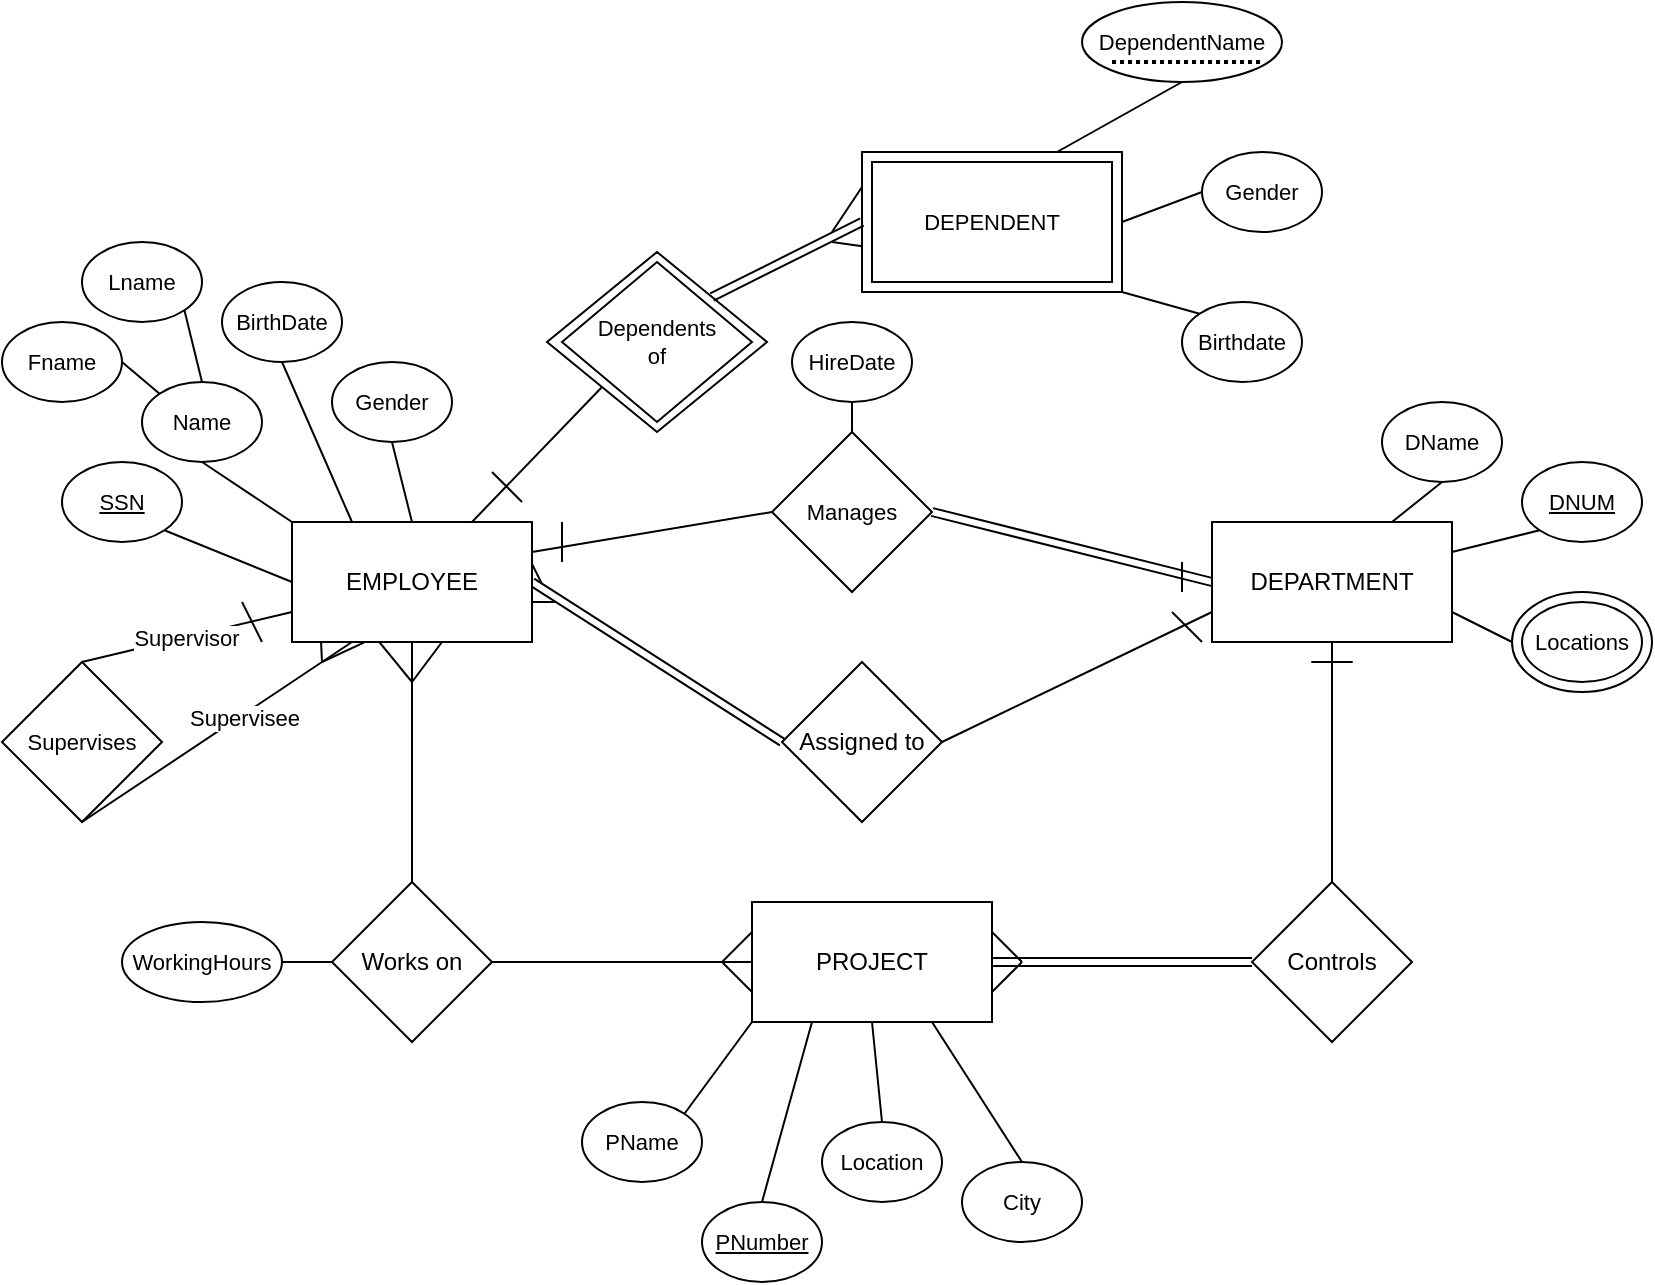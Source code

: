 <mxfile version="28.0.7">
  <diagram name="Page-1" id="bUKdsYE-CdO-YBtYGd-p">
    <mxGraphModel dx="1751" dy="613" grid="1" gridSize="10" guides="1" tooltips="1" connect="1" arrows="1" fold="1" page="1" pageScale="1" pageWidth="850" pageHeight="1100" math="0" shadow="0">
      <root>
        <mxCell id="0" />
        <mxCell id="1" parent="0" />
        <mxCell id="_NFo95rGTSeq1_9xuGJo-6" value="" style="edgeStyle=orthogonalEdgeStyle;rounded=0;orthogonalLoop=1;jettySize=auto;html=1;exitX=0.5;exitY=1;exitDx=0;exitDy=0;entryX=0.5;entryY=0;entryDx=0;entryDy=0;endArrow=none;endFill=0;" edge="1" parent="1" source="_NFo95rGTSeq1_9xuGJo-1" target="_NFo95rGTSeq1_9xuGJo-5">
          <mxGeometry x="0.833" y="-5" relative="1" as="geometry">
            <mxPoint as="offset" />
          </mxGeometry>
        </mxCell>
        <mxCell id="_NFo95rGTSeq1_9xuGJo-22" style="edgeStyle=none;shape=connector;rounded=0;orthogonalLoop=1;jettySize=auto;html=1;exitX=0;exitY=0.5;exitDx=0;exitDy=0;entryX=1;entryY=1;entryDx=0;entryDy=0;strokeColor=default;align=center;verticalAlign=middle;fontFamily=Helvetica;fontSize=11;fontColor=default;labelBackgroundColor=default;endArrow=none;endFill=0;" edge="1" parent="1" source="_NFo95rGTSeq1_9xuGJo-1" target="_NFo95rGTSeq1_9xuGJo-13">
          <mxGeometry relative="1" as="geometry" />
        </mxCell>
        <mxCell id="_NFo95rGTSeq1_9xuGJo-23" style="edgeStyle=none;shape=connector;rounded=0;orthogonalLoop=1;jettySize=auto;html=1;exitX=0;exitY=0;exitDx=0;exitDy=0;entryX=0.5;entryY=1;entryDx=0;entryDy=0;strokeColor=default;align=center;verticalAlign=middle;fontFamily=Helvetica;fontSize=11;fontColor=default;labelBackgroundColor=default;endArrow=none;endFill=0;" edge="1" parent="1" source="_NFo95rGTSeq1_9xuGJo-1" target="_NFo95rGTSeq1_9xuGJo-14">
          <mxGeometry relative="1" as="geometry" />
        </mxCell>
        <mxCell id="_NFo95rGTSeq1_9xuGJo-25" style="edgeStyle=none;shape=connector;rounded=0;orthogonalLoop=1;jettySize=auto;html=1;exitX=0.25;exitY=0;exitDx=0;exitDy=0;entryX=0.5;entryY=1;entryDx=0;entryDy=0;strokeColor=default;align=center;verticalAlign=middle;fontFamily=Helvetica;fontSize=11;fontColor=default;labelBackgroundColor=default;endArrow=none;endFill=0;" edge="1" parent="1" source="_NFo95rGTSeq1_9xuGJo-1" target="_NFo95rGTSeq1_9xuGJo-16">
          <mxGeometry relative="1" as="geometry" />
        </mxCell>
        <mxCell id="_NFo95rGTSeq1_9xuGJo-26" style="edgeStyle=none;shape=connector;rounded=0;orthogonalLoop=1;jettySize=auto;html=1;exitX=0.5;exitY=0;exitDx=0;exitDy=0;entryX=0.5;entryY=1;entryDx=0;entryDy=0;strokeColor=default;align=center;verticalAlign=middle;fontFamily=Helvetica;fontSize=11;fontColor=default;labelBackgroundColor=default;endArrow=none;endFill=0;" edge="1" parent="1" source="_NFo95rGTSeq1_9xuGJo-1" target="_NFo95rGTSeq1_9xuGJo-24">
          <mxGeometry relative="1" as="geometry" />
        </mxCell>
        <mxCell id="_NFo95rGTSeq1_9xuGJo-28" value="&lt;meta charset=&quot;utf-8&quot;&gt;&lt;span style=&quot;color: rgb(0, 0, 0); font-family: Helvetica; font-size: 11px; font-style: normal; font-variant-ligatures: normal; font-variant-caps: normal; font-weight: 400; letter-spacing: normal; orphans: 2; text-align: center; text-indent: 0px; text-transform: none; widows: 2; word-spacing: 0px; -webkit-text-stroke-width: 0px; white-space: nowrap; background-color: rgb(255, 255, 255); text-decoration-thickness: initial; text-decoration-style: initial; text-decoration-color: initial; display: inline !important; float: none;&quot;&gt;Supervisor&lt;/span&gt;" style="edgeStyle=none;shape=connector;rounded=0;orthogonalLoop=1;jettySize=auto;html=1;exitX=0;exitY=0.75;exitDx=0;exitDy=0;entryX=0.5;entryY=0;entryDx=0;entryDy=0;strokeColor=default;align=center;verticalAlign=middle;fontFamily=Helvetica;fontSize=11;fontColor=default;labelBackgroundColor=default;endArrow=none;endFill=0;" edge="1" parent="1" source="_NFo95rGTSeq1_9xuGJo-1" target="_NFo95rGTSeq1_9xuGJo-27">
          <mxGeometry relative="1" as="geometry" />
        </mxCell>
        <mxCell id="_NFo95rGTSeq1_9xuGJo-33" style="edgeStyle=none;shape=connector;rounded=0;orthogonalLoop=1;jettySize=auto;html=1;exitX=0.75;exitY=0;exitDx=0;exitDy=0;strokeColor=default;align=center;verticalAlign=middle;fontFamily=Helvetica;fontSize=11;fontColor=default;labelBackgroundColor=default;endArrow=none;endFill=0;entryX=0;entryY=1;entryDx=0;entryDy=0;" edge="1" parent="1" source="_NFo95rGTSeq1_9xuGJo-1" target="_NFo95rGTSeq1_9xuGJo-35">
          <mxGeometry relative="1" as="geometry">
            <mxPoint x="280" y="240" as="targetPoint" />
          </mxGeometry>
        </mxCell>
        <mxCell id="_NFo95rGTSeq1_9xuGJo-88" style="edgeStyle=none;shape=link;rounded=0;orthogonalLoop=1;jettySize=auto;html=1;exitX=1;exitY=0.5;exitDx=0;exitDy=0;entryX=0;entryY=0.5;entryDx=0;entryDy=0;strokeColor=default;align=center;verticalAlign=middle;fontFamily=Helvetica;fontSize=11;fontColor=default;labelBackgroundColor=default;endArrow=none;endFill=0;" edge="1" parent="1" source="_NFo95rGTSeq1_9xuGJo-1" target="_NFo95rGTSeq1_9xuGJo-4">
          <mxGeometry relative="1" as="geometry" />
        </mxCell>
        <mxCell id="_NFo95rGTSeq1_9xuGJo-95" style="edgeStyle=none;shape=connector;rounded=0;orthogonalLoop=1;jettySize=auto;html=1;exitX=1;exitY=0.25;exitDx=0;exitDy=0;entryX=0;entryY=0.5;entryDx=0;entryDy=0;strokeColor=default;align=center;verticalAlign=middle;fontFamily=Helvetica;fontSize=11;fontColor=default;labelBackgroundColor=default;endArrow=none;endFill=0;" edge="1" parent="1" source="_NFo95rGTSeq1_9xuGJo-1" target="_NFo95rGTSeq1_9xuGJo-89">
          <mxGeometry relative="1" as="geometry" />
        </mxCell>
        <mxCell id="_NFo95rGTSeq1_9xuGJo-1" value="EMPLOYEE" style="rounded=0;whiteSpace=wrap;html=1;" vertex="1" parent="1">
          <mxGeometry x="135" y="290" width="120" height="60" as="geometry" />
        </mxCell>
        <mxCell id="_NFo95rGTSeq1_9xuGJo-43" style="edgeStyle=none;shape=connector;rounded=0;orthogonalLoop=1;jettySize=auto;html=1;exitX=1;exitY=0.75;exitDx=0;exitDy=0;strokeColor=default;align=center;verticalAlign=middle;fontFamily=Helvetica;fontSize=11;fontColor=default;labelBackgroundColor=default;endArrow=none;endFill=0;entryX=0;entryY=0.5;entryDx=0;entryDy=0;" edge="1" parent="1" source="_NFo95rGTSeq1_9xuGJo-2" target="_NFo95rGTSeq1_9xuGJo-46">
          <mxGeometry relative="1" as="geometry">
            <mxPoint x="740" y="380" as="targetPoint" />
          </mxGeometry>
        </mxCell>
        <mxCell id="_NFo95rGTSeq1_9xuGJo-44" style="edgeStyle=none;shape=connector;rounded=0;orthogonalLoop=1;jettySize=auto;html=1;exitX=1;exitY=0.25;exitDx=0;exitDy=0;entryX=0;entryY=1;entryDx=0;entryDy=0;strokeColor=default;align=center;verticalAlign=middle;fontFamily=Helvetica;fontSize=11;fontColor=default;labelBackgroundColor=default;endArrow=none;endFill=0;" edge="1" parent="1" source="_NFo95rGTSeq1_9xuGJo-2" target="_NFo95rGTSeq1_9xuGJo-41">
          <mxGeometry relative="1" as="geometry" />
        </mxCell>
        <mxCell id="_NFo95rGTSeq1_9xuGJo-45" style="edgeStyle=none;shape=connector;rounded=0;orthogonalLoop=1;jettySize=auto;html=1;exitX=0.75;exitY=0;exitDx=0;exitDy=0;entryX=0.5;entryY=1;entryDx=0;entryDy=0;strokeColor=default;align=center;verticalAlign=middle;fontFamily=Helvetica;fontSize=11;fontColor=default;labelBackgroundColor=default;endArrow=none;endFill=0;" edge="1" parent="1" source="_NFo95rGTSeq1_9xuGJo-2" target="_NFo95rGTSeq1_9xuGJo-40">
          <mxGeometry relative="1" as="geometry" />
        </mxCell>
        <mxCell id="_NFo95rGTSeq1_9xuGJo-2" value="DEPARTMENT" style="rounded=0;whiteSpace=wrap;html=1;" vertex="1" parent="1">
          <mxGeometry x="595" y="290" width="120" height="60" as="geometry" />
        </mxCell>
        <mxCell id="_NFo95rGTSeq1_9xuGJo-11" value="" style="edgeStyle=orthogonalEdgeStyle;shape=link;rounded=0;orthogonalLoop=1;jettySize=auto;html=1;exitX=1;exitY=0.5;exitDx=0;exitDy=0;entryX=0;entryY=0.5;entryDx=0;entryDy=0;strokeColor=default;align=center;verticalAlign=middle;fontFamily=Helvetica;fontSize=11;fontColor=default;labelBackgroundColor=default;endArrow=none;endFill=0;" edge="1" parent="1" source="_NFo95rGTSeq1_9xuGJo-3" target="_NFo95rGTSeq1_9xuGJo-10">
          <mxGeometry x="0.923" y="10" relative="1" as="geometry">
            <mxPoint as="offset" />
          </mxGeometry>
        </mxCell>
        <mxCell id="_NFo95rGTSeq1_9xuGJo-54" style="edgeStyle=none;shape=connector;rounded=0;orthogonalLoop=1;jettySize=auto;html=1;exitX=0;exitY=1;exitDx=0;exitDy=0;entryX=1;entryY=0;entryDx=0;entryDy=0;strokeColor=default;align=center;verticalAlign=middle;fontFamily=Helvetica;fontSize=11;fontColor=default;labelBackgroundColor=default;endArrow=none;endFill=0;" edge="1" parent="1" source="_NFo95rGTSeq1_9xuGJo-3" target="_NFo95rGTSeq1_9xuGJo-49">
          <mxGeometry relative="1" as="geometry" />
        </mxCell>
        <mxCell id="_NFo95rGTSeq1_9xuGJo-55" style="edgeStyle=none;shape=connector;rounded=0;orthogonalLoop=1;jettySize=auto;html=1;exitX=0.25;exitY=1;exitDx=0;exitDy=0;entryX=0.5;entryY=0;entryDx=0;entryDy=0;strokeColor=default;align=center;verticalAlign=middle;fontFamily=Helvetica;fontSize=11;fontColor=default;labelBackgroundColor=default;endArrow=none;endFill=0;" edge="1" parent="1" source="_NFo95rGTSeq1_9xuGJo-3" target="_NFo95rGTSeq1_9xuGJo-50">
          <mxGeometry relative="1" as="geometry" />
        </mxCell>
        <mxCell id="_NFo95rGTSeq1_9xuGJo-57" style="edgeStyle=none;shape=connector;rounded=0;orthogonalLoop=1;jettySize=auto;html=1;exitX=0.5;exitY=1;exitDx=0;exitDy=0;entryX=0.5;entryY=0;entryDx=0;entryDy=0;strokeColor=default;align=center;verticalAlign=middle;fontFamily=Helvetica;fontSize=11;fontColor=default;labelBackgroundColor=default;endArrow=none;endFill=0;" edge="1" parent="1" source="_NFo95rGTSeq1_9xuGJo-3" target="_NFo95rGTSeq1_9xuGJo-52">
          <mxGeometry relative="1" as="geometry" />
        </mxCell>
        <mxCell id="_NFo95rGTSeq1_9xuGJo-58" style="edgeStyle=none;shape=connector;rounded=0;orthogonalLoop=1;jettySize=auto;html=1;exitX=0.75;exitY=1;exitDx=0;exitDy=0;entryX=0.5;entryY=0;entryDx=0;entryDy=0;strokeColor=default;align=center;verticalAlign=middle;fontFamily=Helvetica;fontSize=11;fontColor=default;labelBackgroundColor=default;endArrow=none;endFill=0;" edge="1" parent="1" source="_NFo95rGTSeq1_9xuGJo-3" target="_NFo95rGTSeq1_9xuGJo-51">
          <mxGeometry relative="1" as="geometry" />
        </mxCell>
        <mxCell id="_NFo95rGTSeq1_9xuGJo-3" value="PROJECT" style="rounded=0;whiteSpace=wrap;html=1;" vertex="1" parent="1">
          <mxGeometry x="365" y="480" width="120" height="60" as="geometry" />
        </mxCell>
        <mxCell id="_NFo95rGTSeq1_9xuGJo-87" style="edgeStyle=none;shape=connector;rounded=0;orthogonalLoop=1;jettySize=auto;html=1;exitX=1;exitY=0.5;exitDx=0;exitDy=0;strokeColor=default;align=center;verticalAlign=middle;fontFamily=Helvetica;fontSize=11;fontColor=default;labelBackgroundColor=default;endArrow=none;endFill=0;entryX=0;entryY=0.75;entryDx=0;entryDy=0;" edge="1" parent="1" source="_NFo95rGTSeq1_9xuGJo-4" target="_NFo95rGTSeq1_9xuGJo-2">
          <mxGeometry relative="1" as="geometry">
            <mxPoint x="595" y="320" as="targetPoint" />
          </mxGeometry>
        </mxCell>
        <mxCell id="_NFo95rGTSeq1_9xuGJo-4" value="Assigned to" style="rhombus;whiteSpace=wrap;html=1;" vertex="1" parent="1">
          <mxGeometry x="380" y="360" width="80" height="80" as="geometry" />
        </mxCell>
        <mxCell id="_NFo95rGTSeq1_9xuGJo-7" value="" style="edgeStyle=orthogonalEdgeStyle;rounded=0;orthogonalLoop=1;jettySize=auto;html=1;exitX=1;exitY=0.5;exitDx=0;exitDy=0;entryX=0;entryY=0.5;entryDx=0;entryDy=0;endArrow=none;endFill=0;" edge="1" parent="1" source="_NFo95rGTSeq1_9xuGJo-5" target="_NFo95rGTSeq1_9xuGJo-3">
          <mxGeometry x="-0.92" y="10" relative="1" as="geometry">
            <mxPoint as="offset" />
          </mxGeometry>
        </mxCell>
        <mxCell id="_NFo95rGTSeq1_9xuGJo-60" style="edgeStyle=none;shape=connector;rounded=0;orthogonalLoop=1;jettySize=auto;html=1;exitX=0;exitY=0.5;exitDx=0;exitDy=0;entryX=1;entryY=0.5;entryDx=0;entryDy=0;strokeColor=default;align=center;verticalAlign=middle;fontFamily=Helvetica;fontSize=11;fontColor=default;labelBackgroundColor=default;endArrow=none;endFill=0;" edge="1" parent="1" source="_NFo95rGTSeq1_9xuGJo-5" target="_NFo95rGTSeq1_9xuGJo-59">
          <mxGeometry relative="1" as="geometry" />
        </mxCell>
        <mxCell id="_NFo95rGTSeq1_9xuGJo-5" value="Works on" style="rhombus;whiteSpace=wrap;html=1;" vertex="1" parent="1">
          <mxGeometry x="155" y="470" width="80" height="80" as="geometry" />
        </mxCell>
        <mxCell id="_NFo95rGTSeq1_9xuGJo-12" value="" style="edgeStyle=orthogonalEdgeStyle;shape=connector;rounded=0;orthogonalLoop=1;jettySize=auto;html=1;exitX=0.5;exitY=0;exitDx=0;exitDy=0;entryX=0.5;entryY=1;entryDx=0;entryDy=0;strokeColor=default;align=center;verticalAlign=middle;fontFamily=Helvetica;fontSize=11;fontColor=default;labelBackgroundColor=default;endArrow=none;endFill=0;" edge="1" parent="1" source="_NFo95rGTSeq1_9xuGJo-10" target="_NFo95rGTSeq1_9xuGJo-2">
          <mxGeometry x="-0.827" y="5" relative="1" as="geometry">
            <mxPoint as="offset" />
          </mxGeometry>
        </mxCell>
        <mxCell id="_NFo95rGTSeq1_9xuGJo-10" value="Controls" style="rhombus;whiteSpace=wrap;html=1;" vertex="1" parent="1">
          <mxGeometry x="615" y="470" width="80" height="80" as="geometry" />
        </mxCell>
        <mxCell id="_NFo95rGTSeq1_9xuGJo-13" value="&lt;u&gt;SSN&lt;/u&gt;" style="ellipse;whiteSpace=wrap;html=1;fontFamily=Helvetica;fontSize=11;fontColor=default;labelBackgroundColor=default;" vertex="1" parent="1">
          <mxGeometry x="20" y="260" width="60" height="40" as="geometry" />
        </mxCell>
        <mxCell id="_NFo95rGTSeq1_9xuGJo-19" style="shape=connector;rounded=0;orthogonalLoop=1;jettySize=auto;html=1;exitX=0.5;exitY=0;exitDx=0;exitDy=0;entryX=1;entryY=1;entryDx=0;entryDy=0;strokeColor=default;align=center;verticalAlign=middle;fontFamily=Helvetica;fontSize=11;fontColor=default;labelBackgroundColor=default;endArrow=none;endFill=0;" edge="1" parent="1" source="_NFo95rGTSeq1_9xuGJo-14" target="_NFo95rGTSeq1_9xuGJo-17">
          <mxGeometry relative="1" as="geometry" />
        </mxCell>
        <mxCell id="_NFo95rGTSeq1_9xuGJo-21" style="edgeStyle=none;shape=connector;rounded=0;orthogonalLoop=1;jettySize=auto;html=1;exitX=0;exitY=0;exitDx=0;exitDy=0;entryX=1;entryY=0.5;entryDx=0;entryDy=0;strokeColor=default;align=center;verticalAlign=middle;fontFamily=Helvetica;fontSize=11;fontColor=default;labelBackgroundColor=default;endArrow=none;endFill=0;" edge="1" parent="1" source="_NFo95rGTSeq1_9xuGJo-14" target="_NFo95rGTSeq1_9xuGJo-18">
          <mxGeometry relative="1" as="geometry" />
        </mxCell>
        <mxCell id="_NFo95rGTSeq1_9xuGJo-14" value="Name" style="ellipse;whiteSpace=wrap;html=1;fontFamily=Helvetica;fontSize=11;fontColor=default;labelBackgroundColor=default;" vertex="1" parent="1">
          <mxGeometry x="60" y="220" width="60" height="40" as="geometry" />
        </mxCell>
        <mxCell id="_NFo95rGTSeq1_9xuGJo-16" value="BirthDate" style="ellipse;whiteSpace=wrap;html=1;fontFamily=Helvetica;fontSize=11;fontColor=default;labelBackgroundColor=default;" vertex="1" parent="1">
          <mxGeometry x="100" y="170" width="60" height="40" as="geometry" />
        </mxCell>
        <mxCell id="_NFo95rGTSeq1_9xuGJo-17" value="Lname" style="ellipse;whiteSpace=wrap;html=1;fontFamily=Helvetica;fontSize=11;fontColor=default;labelBackgroundColor=default;" vertex="1" parent="1">
          <mxGeometry x="30" y="150" width="60" height="40" as="geometry" />
        </mxCell>
        <mxCell id="_NFo95rGTSeq1_9xuGJo-18" value="Fname" style="ellipse;whiteSpace=wrap;html=1;fontFamily=Helvetica;fontSize=11;fontColor=default;labelBackgroundColor=default;" vertex="1" parent="1">
          <mxGeometry x="-10" y="190" width="60" height="40" as="geometry" />
        </mxCell>
        <mxCell id="_NFo95rGTSeq1_9xuGJo-24" value="Gender" style="ellipse;whiteSpace=wrap;html=1;fontFamily=Helvetica;fontSize=11;fontColor=default;labelBackgroundColor=default;" vertex="1" parent="1">
          <mxGeometry x="155" y="210" width="60" height="40" as="geometry" />
        </mxCell>
        <mxCell id="_NFo95rGTSeq1_9xuGJo-29" value="Supervisee" style="edgeStyle=none;shape=connector;rounded=0;orthogonalLoop=1;jettySize=auto;html=1;exitX=0.5;exitY=1;exitDx=0;exitDy=0;entryX=0.25;entryY=1;entryDx=0;entryDy=0;strokeColor=default;align=center;verticalAlign=middle;fontFamily=Helvetica;fontSize=11;fontColor=default;labelBackgroundColor=default;endArrow=none;endFill=0;" edge="1" parent="1" source="_NFo95rGTSeq1_9xuGJo-27" target="_NFo95rGTSeq1_9xuGJo-1">
          <mxGeometry x="0.176" y="-1" relative="1" as="geometry">
            <mxPoint x="1" as="offset" />
          </mxGeometry>
        </mxCell>
        <mxCell id="_NFo95rGTSeq1_9xuGJo-27" value="Supervises" style="rhombus;whiteSpace=wrap;html=1;fontFamily=Helvetica;fontSize=11;fontColor=default;labelBackgroundColor=default;" vertex="1" parent="1">
          <mxGeometry x="-10" y="360" width="80" height="80" as="geometry" />
        </mxCell>
        <mxCell id="_NFo95rGTSeq1_9xuGJo-31" value="DEPENDENT" style="rounded=0;whiteSpace=wrap;html=1;fontFamily=Helvetica;fontSize=11;fontColor=default;labelBackgroundColor=default;strokeColor=default;shadow=0;glass=0;" vertex="1" parent="1">
          <mxGeometry x="425" y="110" width="120" height="60" as="geometry" />
        </mxCell>
        <mxCell id="_NFo95rGTSeq1_9xuGJo-34" style="edgeStyle=none;shape=link;rounded=0;orthogonalLoop=1;jettySize=auto;html=1;strokeColor=default;align=center;verticalAlign=middle;fontFamily=Helvetica;fontSize=11;fontColor=default;labelBackgroundColor=default;endArrow=none;endFill=0;exitX=1;exitY=0;exitDx=0;exitDy=0;entryX=0;entryY=0.5;entryDx=0;entryDy=0;" edge="1" parent="1" source="_NFo95rGTSeq1_9xuGJo-35" target="_NFo95rGTSeq1_9xuGJo-37">
          <mxGeometry relative="1" as="geometry">
            <mxPoint x="350" y="180" as="sourcePoint" />
            <mxPoint x="380" y="130" as="targetPoint" />
          </mxGeometry>
        </mxCell>
        <mxCell id="_NFo95rGTSeq1_9xuGJo-32" value="Dependents&lt;div&gt;of&lt;/div&gt;" style="rhombus;whiteSpace=wrap;html=1;fontFamily=Helvetica;fontSize=11;fontColor=default;labelBackgroundColor=default;" vertex="1" parent="1">
          <mxGeometry x="270" y="160" width="95" height="80" as="geometry" />
        </mxCell>
        <mxCell id="_NFo95rGTSeq1_9xuGJo-35" value="" style="rhombus;whiteSpace=wrap;html=1;fontFamily=Helvetica;fontSize=11;fontColor=default;labelBackgroundColor=default;fillColor=none;" vertex="1" parent="1">
          <mxGeometry x="262.5" y="155" width="110" height="90" as="geometry" />
        </mxCell>
        <mxCell id="_NFo95rGTSeq1_9xuGJo-65" style="edgeStyle=none;shape=connector;rounded=0;orthogonalLoop=1;jettySize=auto;html=1;exitX=0.75;exitY=0;exitDx=0;exitDy=0;entryX=0.5;entryY=1;entryDx=0;entryDy=0;strokeColor=default;align=center;verticalAlign=middle;fontFamily=Helvetica;fontSize=11;fontColor=default;labelBackgroundColor=default;endArrow=none;endFill=0;" edge="1" parent="1" source="_NFo95rGTSeq1_9xuGJo-37" target="_NFo95rGTSeq1_9xuGJo-61">
          <mxGeometry relative="1" as="geometry" />
        </mxCell>
        <mxCell id="_NFo95rGTSeq1_9xuGJo-66" style="edgeStyle=none;shape=connector;rounded=0;orthogonalLoop=1;jettySize=auto;html=1;exitX=1;exitY=0.5;exitDx=0;exitDy=0;entryX=0;entryY=0.5;entryDx=0;entryDy=0;strokeColor=default;align=center;verticalAlign=middle;fontFamily=Helvetica;fontSize=11;fontColor=default;labelBackgroundColor=default;endArrow=none;endFill=0;" edge="1" parent="1" source="_NFo95rGTSeq1_9xuGJo-37" target="_NFo95rGTSeq1_9xuGJo-63">
          <mxGeometry relative="1" as="geometry" />
        </mxCell>
        <mxCell id="_NFo95rGTSeq1_9xuGJo-67" style="edgeStyle=none;shape=connector;rounded=0;orthogonalLoop=1;jettySize=auto;html=1;exitX=1;exitY=1;exitDx=0;exitDy=0;entryX=0;entryY=0;entryDx=0;entryDy=0;strokeColor=default;align=center;verticalAlign=middle;fontFamily=Helvetica;fontSize=11;fontColor=default;labelBackgroundColor=default;endArrow=none;endFill=0;" edge="1" parent="1" source="_NFo95rGTSeq1_9xuGJo-37" target="_NFo95rGTSeq1_9xuGJo-62">
          <mxGeometry relative="1" as="geometry" />
        </mxCell>
        <mxCell id="_NFo95rGTSeq1_9xuGJo-37" value="" style="rounded=0;whiteSpace=wrap;html=1;fontFamily=Helvetica;fontSize=11;fontColor=default;labelBackgroundColor=default;fillColor=none;" vertex="1" parent="1">
          <mxGeometry x="420" y="105" width="130" height="70" as="geometry" />
        </mxCell>
        <mxCell id="_NFo95rGTSeq1_9xuGJo-40" value="DName" style="ellipse;whiteSpace=wrap;html=1;fontFamily=Helvetica;fontSize=11;fontColor=default;labelBackgroundColor=default;" vertex="1" parent="1">
          <mxGeometry x="680" y="230" width="60" height="40" as="geometry" />
        </mxCell>
        <mxCell id="_NFo95rGTSeq1_9xuGJo-41" value="&lt;u&gt;DNUM&lt;/u&gt;" style="ellipse;whiteSpace=wrap;html=1;fontFamily=Helvetica;fontSize=11;fontColor=default;labelBackgroundColor=default;" vertex="1" parent="1">
          <mxGeometry x="750" y="260" width="60" height="40" as="geometry" />
        </mxCell>
        <mxCell id="_NFo95rGTSeq1_9xuGJo-42" value="Locations" style="ellipse;whiteSpace=wrap;html=1;fontFamily=Helvetica;fontSize=11;fontColor=default;labelBackgroundColor=default;" vertex="1" parent="1">
          <mxGeometry x="750" y="330" width="60" height="40" as="geometry" />
        </mxCell>
        <mxCell id="_NFo95rGTSeq1_9xuGJo-46" value="" style="ellipse;whiteSpace=wrap;html=1;fontFamily=Helvetica;fontSize=11;fontColor=default;labelBackgroundColor=default;fillColor=none;" vertex="1" parent="1">
          <mxGeometry x="745" y="325" width="70" height="50" as="geometry" />
        </mxCell>
        <mxCell id="_NFo95rGTSeq1_9xuGJo-47" value="HireDate" style="ellipse;whiteSpace=wrap;html=1;fontFamily=Helvetica;fontSize=11;fontColor=default;labelBackgroundColor=default;" vertex="1" parent="1">
          <mxGeometry x="385" y="190" width="60" height="40" as="geometry" />
        </mxCell>
        <mxCell id="_NFo95rGTSeq1_9xuGJo-49" value="PName" style="ellipse;whiteSpace=wrap;html=1;fontFamily=Helvetica;fontSize=11;fontColor=default;labelBackgroundColor=default;" vertex="1" parent="1">
          <mxGeometry x="280" y="580" width="60" height="40" as="geometry" />
        </mxCell>
        <mxCell id="_NFo95rGTSeq1_9xuGJo-50" value="&lt;u&gt;PNumber&lt;/u&gt;" style="ellipse;whiteSpace=wrap;html=1;fontFamily=Helvetica;fontSize=11;fontColor=default;labelBackgroundColor=default;" vertex="1" parent="1">
          <mxGeometry x="340" y="630" width="60" height="40" as="geometry" />
        </mxCell>
        <mxCell id="_NFo95rGTSeq1_9xuGJo-51" value="City" style="ellipse;whiteSpace=wrap;html=1;fontFamily=Helvetica;fontSize=11;fontColor=default;labelBackgroundColor=default;" vertex="1" parent="1">
          <mxGeometry x="470" y="610" width="60" height="40" as="geometry" />
        </mxCell>
        <mxCell id="_NFo95rGTSeq1_9xuGJo-52" value="Location" style="ellipse;whiteSpace=wrap;html=1;fontFamily=Helvetica;fontSize=11;fontColor=default;labelBackgroundColor=default;" vertex="1" parent="1">
          <mxGeometry x="400" y="590" width="60" height="40" as="geometry" />
        </mxCell>
        <mxCell id="_NFo95rGTSeq1_9xuGJo-59" value="WorkingHours" style="ellipse;whiteSpace=wrap;html=1;fontFamily=Helvetica;fontSize=11;fontColor=default;labelBackgroundColor=default;" vertex="1" parent="1">
          <mxGeometry x="50" y="490" width="80" height="40" as="geometry" />
        </mxCell>
        <mxCell id="_NFo95rGTSeq1_9xuGJo-61" value="DependentName" style="ellipse;whiteSpace=wrap;html=1;fontFamily=Helvetica;fontSize=11;fontColor=default;labelBackgroundColor=default;" vertex="1" parent="1">
          <mxGeometry x="530" y="30" width="100" height="40" as="geometry" />
        </mxCell>
        <mxCell id="_NFo95rGTSeq1_9xuGJo-62" value="Birthdate" style="ellipse;whiteSpace=wrap;html=1;fontFamily=Helvetica;fontSize=11;fontColor=default;labelBackgroundColor=default;" vertex="1" parent="1">
          <mxGeometry x="580" y="180" width="60" height="40" as="geometry" />
        </mxCell>
        <mxCell id="_NFo95rGTSeq1_9xuGJo-63" value="Gender" style="ellipse;whiteSpace=wrap;html=1;fontFamily=Helvetica;fontSize=11;fontColor=default;labelBackgroundColor=default;" vertex="1" parent="1">
          <mxGeometry x="590" y="105" width="60" height="40" as="geometry" />
        </mxCell>
        <mxCell id="_NFo95rGTSeq1_9xuGJo-68" value="" style="endArrow=none;dashed=1;html=1;dashPattern=1 1;strokeWidth=2;rounded=0;strokeColor=default;align=center;verticalAlign=middle;fontFamily=Helvetica;fontSize=11;fontColor=default;labelBackgroundColor=default;endSize=6;startSize=18;movable=1;resizable=1;rotatable=1;deletable=1;editable=1;locked=0;connectable=1;" edge="1" parent="1">
          <mxGeometry width="50" height="50" relative="1" as="geometry">
            <mxPoint x="545" y="60" as="sourcePoint" />
            <mxPoint x="620" y="60" as="targetPoint" />
          </mxGeometry>
        </mxCell>
        <mxCell id="_NFo95rGTSeq1_9xuGJo-69" value="" style="endArrow=none;html=1;rounded=0;strokeColor=default;align=center;verticalAlign=middle;fontFamily=Helvetica;fontSize=11;fontColor=default;labelBackgroundColor=default;" edge="1" parent="1">
          <mxGeometry width="50" height="50" relative="1" as="geometry">
            <mxPoint x="267" y="330" as="sourcePoint" />
            <mxPoint x="255" y="330" as="targetPoint" />
          </mxGeometry>
        </mxCell>
        <mxCell id="_NFo95rGTSeq1_9xuGJo-72" value="" style="endArrow=none;html=1;rounded=0;strokeColor=default;align=center;verticalAlign=middle;fontFamily=Helvetica;fontSize=11;fontColor=default;labelBackgroundColor=default;" edge="1" parent="1">
          <mxGeometry width="50" height="50" relative="1" as="geometry">
            <mxPoint x="665.37" y="360" as="sourcePoint" />
            <mxPoint x="644.63" y="360" as="targetPoint" />
          </mxGeometry>
        </mxCell>
        <mxCell id="_NFo95rGTSeq1_9xuGJo-73" value="" style="endArrow=none;html=1;rounded=0;strokeColor=default;align=center;verticalAlign=middle;fontFamily=Helvetica;fontSize=11;fontColor=default;labelBackgroundColor=default;exitX=1;exitY=0.25;exitDx=0;exitDy=0;" edge="1" parent="1" source="_NFo95rGTSeq1_9xuGJo-3">
          <mxGeometry width="50" height="50" relative="1" as="geometry">
            <mxPoint x="492.5" y="490" as="sourcePoint" />
            <mxPoint x="500" y="510" as="targetPoint" />
          </mxGeometry>
        </mxCell>
        <mxCell id="_NFo95rGTSeq1_9xuGJo-74" value="" style="endArrow=none;html=1;rounded=0;strokeColor=default;align=center;verticalAlign=middle;fontFamily=Helvetica;fontSize=11;fontColor=default;labelBackgroundColor=default;exitX=1;exitY=0.75;exitDx=0;exitDy=0;" edge="1" parent="1" source="_NFo95rGTSeq1_9xuGJo-3">
          <mxGeometry width="50" height="50" relative="1" as="geometry">
            <mxPoint x="510" y="450" as="sourcePoint" />
            <mxPoint x="500" y="510" as="targetPoint" />
          </mxGeometry>
        </mxCell>
        <mxCell id="_NFo95rGTSeq1_9xuGJo-75" value="" style="endArrow=none;html=1;rounded=0;strokeColor=default;align=center;verticalAlign=middle;fontFamily=Helvetica;fontSize=11;fontColor=default;labelBackgroundColor=default;exitX=0.365;exitY=1.003;exitDx=0;exitDy=0;exitPerimeter=0;" edge="1" parent="1" source="_NFo95rGTSeq1_9xuGJo-1">
          <mxGeometry width="50" height="50" relative="1" as="geometry">
            <mxPoint x="180" y="380" as="sourcePoint" />
            <mxPoint x="195" y="370" as="targetPoint" />
          </mxGeometry>
        </mxCell>
        <mxCell id="_NFo95rGTSeq1_9xuGJo-76" value="" style="endArrow=none;html=1;rounded=0;strokeColor=default;align=center;verticalAlign=middle;fontFamily=Helvetica;fontSize=11;fontColor=default;labelBackgroundColor=default;" edge="1" parent="1">
          <mxGeometry width="50" height="50" relative="1" as="geometry">
            <mxPoint x="195" y="370" as="sourcePoint" />
            <mxPoint x="210" y="350" as="targetPoint" />
          </mxGeometry>
        </mxCell>
        <mxCell id="_NFo95rGTSeq1_9xuGJo-77" value="" style="endArrow=none;html=1;rounded=0;strokeColor=default;align=center;verticalAlign=middle;fontFamily=Helvetica;fontSize=11;fontColor=default;labelBackgroundColor=default;entryX=0;entryY=0.25;entryDx=0;entryDy=0;" edge="1" parent="1" target="_NFo95rGTSeq1_9xuGJo-3">
          <mxGeometry width="50" height="50" relative="1" as="geometry">
            <mxPoint x="350" y="510" as="sourcePoint" />
            <mxPoint x="350" y="490" as="targetPoint" />
          </mxGeometry>
        </mxCell>
        <mxCell id="_NFo95rGTSeq1_9xuGJo-78" value="" style="endArrow=none;html=1;rounded=0;strokeColor=default;align=center;verticalAlign=middle;fontFamily=Helvetica;fontSize=11;fontColor=default;labelBackgroundColor=default;entryX=0;entryY=0.75;entryDx=0;entryDy=0;" edge="1" parent="1" target="_NFo95rGTSeq1_9xuGJo-3">
          <mxGeometry width="50" height="50" relative="1" as="geometry">
            <mxPoint x="350" y="510" as="sourcePoint" />
            <mxPoint x="360" y="520" as="targetPoint" />
          </mxGeometry>
        </mxCell>
        <mxCell id="_NFo95rGTSeq1_9xuGJo-80" value="" style="endArrow=none;html=1;rounded=0;strokeColor=default;align=center;verticalAlign=middle;fontFamily=Helvetica;fontSize=11;fontColor=default;labelBackgroundColor=default;" edge="1" parent="1">
          <mxGeometry width="50" height="50" relative="1" as="geometry">
            <mxPoint x="120" y="350" as="sourcePoint" />
            <mxPoint x="110" y="330" as="targetPoint" />
          </mxGeometry>
        </mxCell>
        <mxCell id="_NFo95rGTSeq1_9xuGJo-82" value="" style="endArrow=none;html=1;rounded=0;strokeColor=default;align=center;verticalAlign=middle;fontFamily=Helvetica;fontSize=11;fontColor=default;labelBackgroundColor=default;exitX=0.121;exitY=0.996;exitDx=0;exitDy=0;exitPerimeter=0;" edge="1" parent="1" source="_NFo95rGTSeq1_9xuGJo-1">
          <mxGeometry width="50" height="50" relative="1" as="geometry">
            <mxPoint x="135" y="345" as="sourcePoint" />
            <mxPoint x="150" y="360" as="targetPoint" />
          </mxGeometry>
        </mxCell>
        <mxCell id="_NFo95rGTSeq1_9xuGJo-83" value="" style="endArrow=none;html=1;rounded=0;strokeColor=default;align=center;verticalAlign=middle;fontFamily=Helvetica;fontSize=11;fontColor=default;labelBackgroundColor=default;entryX=0.299;entryY=1.005;entryDx=0;entryDy=0;entryPerimeter=0;" edge="1" parent="1" target="_NFo95rGTSeq1_9xuGJo-1">
          <mxGeometry width="50" height="50" relative="1" as="geometry">
            <mxPoint x="150" y="360" as="sourcePoint" />
            <mxPoint x="175" y="375" as="targetPoint" />
          </mxGeometry>
        </mxCell>
        <mxCell id="_NFo95rGTSeq1_9xuGJo-84" value="" style="endArrow=none;html=1;rounded=0;strokeColor=default;align=center;verticalAlign=middle;fontFamily=Helvetica;fontSize=11;fontColor=default;labelBackgroundColor=default;entryX=0;entryY=0.75;entryDx=0;entryDy=0;" edge="1" parent="1">
          <mxGeometry width="50" height="50" relative="1" as="geometry">
            <mxPoint x="235" y="265" as="sourcePoint" />
            <mxPoint x="250" y="280" as="targetPoint" />
          </mxGeometry>
        </mxCell>
        <mxCell id="_NFo95rGTSeq1_9xuGJo-85" value="" style="endArrow=none;html=1;rounded=0;strokeColor=default;align=center;verticalAlign=middle;fontFamily=Helvetica;fontSize=11;fontColor=default;labelBackgroundColor=default;entryX=0.001;entryY=0.674;entryDx=0;entryDy=0;entryPerimeter=0;" edge="1" parent="1" target="_NFo95rGTSeq1_9xuGJo-37">
          <mxGeometry width="50" height="50" relative="1" as="geometry">
            <mxPoint x="405" y="150" as="sourcePoint" />
            <mxPoint x="420" y="165" as="targetPoint" />
          </mxGeometry>
        </mxCell>
        <mxCell id="_NFo95rGTSeq1_9xuGJo-86" value="" style="endArrow=none;html=1;rounded=0;strokeColor=default;align=center;verticalAlign=middle;fontFamily=Helvetica;fontSize=11;fontColor=default;labelBackgroundColor=default;entryX=0;entryY=0.75;entryDx=0;entryDy=0;exitX=0;exitY=0.25;exitDx=0;exitDy=0;" edge="1" parent="1" source="_NFo95rGTSeq1_9xuGJo-37">
          <mxGeometry width="50" height="50" relative="1" as="geometry">
            <mxPoint x="390" y="130" as="sourcePoint" />
            <mxPoint x="405" y="145" as="targetPoint" />
          </mxGeometry>
        </mxCell>
        <mxCell id="_NFo95rGTSeq1_9xuGJo-90" style="edgeStyle=none;shape=connector;rounded=0;orthogonalLoop=1;jettySize=auto;html=1;exitX=0.5;exitY=0;exitDx=0;exitDy=0;entryX=0.5;entryY=1;entryDx=0;entryDy=0;strokeColor=default;align=center;verticalAlign=middle;fontFamily=Helvetica;fontSize=11;fontColor=default;labelBackgroundColor=default;endArrow=none;endFill=0;" edge="1" parent="1" source="_NFo95rGTSeq1_9xuGJo-89" target="_NFo95rGTSeq1_9xuGJo-47">
          <mxGeometry relative="1" as="geometry" />
        </mxCell>
        <mxCell id="_NFo95rGTSeq1_9xuGJo-96" style="edgeStyle=none;shape=link;rounded=0;orthogonalLoop=1;jettySize=auto;html=1;exitX=1;exitY=0.5;exitDx=0;exitDy=0;entryX=0;entryY=0.5;entryDx=0;entryDy=0;strokeColor=default;align=center;verticalAlign=middle;fontFamily=Helvetica;fontSize=11;fontColor=default;labelBackgroundColor=default;endArrow=none;endFill=0;" edge="1" parent="1" source="_NFo95rGTSeq1_9xuGJo-89" target="_NFo95rGTSeq1_9xuGJo-2">
          <mxGeometry relative="1" as="geometry" />
        </mxCell>
        <mxCell id="_NFo95rGTSeq1_9xuGJo-89" value="Manages" style="rhombus;whiteSpace=wrap;html=1;fontFamily=Helvetica;fontSize=11;fontColor=default;labelBackgroundColor=default;" vertex="1" parent="1">
          <mxGeometry x="375" y="245" width="80" height="80" as="geometry" />
        </mxCell>
        <mxCell id="_NFo95rGTSeq1_9xuGJo-93" value="" style="endArrow=none;html=1;rounded=0;strokeColor=default;align=center;verticalAlign=middle;fontFamily=Helvetica;fontSize=11;fontColor=default;labelBackgroundColor=default;" edge="1" parent="1">
          <mxGeometry width="50" height="50" relative="1" as="geometry">
            <mxPoint x="255" y="311" as="sourcePoint" />
            <mxPoint x="260" y="321" as="targetPoint" />
          </mxGeometry>
        </mxCell>
        <mxCell id="_NFo95rGTSeq1_9xuGJo-94" value="" style="endArrow=none;html=1;rounded=0;strokeColor=default;align=center;verticalAlign=middle;fontFamily=Helvetica;fontSize=11;fontColor=default;labelBackgroundColor=default;entryX=0;entryY=0.75;entryDx=0;entryDy=0;" edge="1" parent="1">
          <mxGeometry width="50" height="50" relative="1" as="geometry">
            <mxPoint x="575" y="335" as="sourcePoint" />
            <mxPoint x="590" y="350" as="targetPoint" />
            <Array as="points">
              <mxPoint x="575" y="335" />
            </Array>
          </mxGeometry>
        </mxCell>
        <mxCell id="_NFo95rGTSeq1_9xuGJo-97" value="" style="endArrow=none;html=1;rounded=0;strokeColor=default;align=center;verticalAlign=middle;fontFamily=Helvetica;fontSize=11;fontColor=default;labelBackgroundColor=default;" edge="1" parent="1">
          <mxGeometry width="50" height="50" relative="1" as="geometry">
            <mxPoint x="270" y="290" as="sourcePoint" />
            <mxPoint x="270" y="310" as="targetPoint" />
          </mxGeometry>
        </mxCell>
        <mxCell id="_NFo95rGTSeq1_9xuGJo-99" value="" style="endArrow=none;html=1;rounded=0;strokeColor=default;align=center;verticalAlign=middle;fontFamily=Helvetica;fontSize=11;fontColor=default;labelBackgroundColor=default;entryX=0;entryY=0.75;entryDx=0;entryDy=0;" edge="1" parent="1">
          <mxGeometry width="50" height="50" relative="1" as="geometry">
            <mxPoint x="580" y="310" as="sourcePoint" />
            <mxPoint x="580" y="325" as="targetPoint" />
            <Array as="points" />
          </mxGeometry>
        </mxCell>
      </root>
    </mxGraphModel>
  </diagram>
</mxfile>
